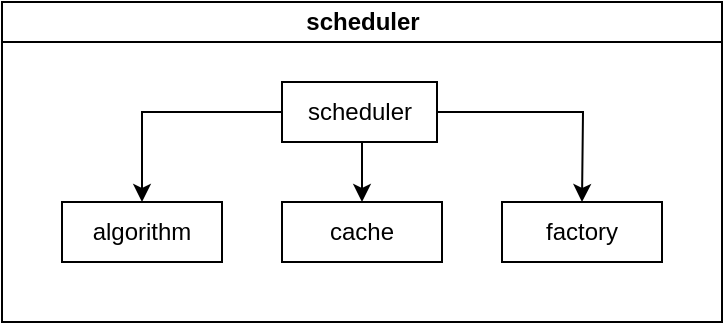 <mxfile version="13.8.6" type="github">
  <diagram id="prtHgNgQTEPvFCAcTncT" name="Page-1">
    <mxGraphModel dx="946" dy="591" grid="1" gridSize="10" guides="1" tooltips="1" connect="1" arrows="1" fold="1" page="1" pageScale="1" pageWidth="827" pageHeight="1169" math="0" shadow="0">
      <root>
        <mxCell id="0" />
        <mxCell id="1" parent="0" />
        <mxCell id="dNxyNK7c78bLwvsdeMH5-11" value="scheduler" style="swimlane;html=1;startSize=20;horizontal=1;containerType=tree;glass=0;" parent="1" vertex="1">
          <mxGeometry x="260" y="80" width="360" height="160" as="geometry" />
        </mxCell>
        <mxCell id="DKSQyU70Ulr9MfPjKsRb-8" style="edgeStyle=orthogonalEdgeStyle;rounded=0;orthogonalLoop=1;jettySize=auto;html=1;exitX=0.5;exitY=1;exitDx=0;exitDy=0;entryX=0.5;entryY=0;entryDx=0;entryDy=0;" parent="dNxyNK7c78bLwvsdeMH5-11" source="DKSQyU70Ulr9MfPjKsRb-2" target="DKSQyU70Ulr9MfPjKsRb-4" edge="1">
          <mxGeometry relative="1" as="geometry" />
        </mxCell>
        <mxCell id="DKSQyU70Ulr9MfPjKsRb-13" style="edgeStyle=orthogonalEdgeStyle;rounded=0;orthogonalLoop=1;jettySize=auto;html=1;exitX=1;exitY=0.5;exitDx=0;exitDy=0;entryX=0.5;entryY=0;entryDx=0;entryDy=0;" parent="dNxyNK7c78bLwvsdeMH5-11" source="DKSQyU70Ulr9MfPjKsRb-2" edge="1">
          <mxGeometry relative="1" as="geometry">
            <mxPoint x="290" y="100" as="targetPoint" />
          </mxGeometry>
        </mxCell>
        <mxCell id="DKSQyU70Ulr9MfPjKsRb-17" style="edgeStyle=orthogonalEdgeStyle;rounded=0;orthogonalLoop=1;jettySize=auto;html=1;exitX=0;exitY=0.5;exitDx=0;exitDy=0;entryX=0.5;entryY=0;entryDx=0;entryDy=0;" parent="dNxyNK7c78bLwvsdeMH5-11" source="DKSQyU70Ulr9MfPjKsRb-2" target="DKSQyU70Ulr9MfPjKsRb-3" edge="1">
          <mxGeometry relative="1" as="geometry" />
        </mxCell>
        <mxCell id="DKSQyU70Ulr9MfPjKsRb-2" value="scheduler" style="rounded=0;whiteSpace=wrap;html=1;" parent="dNxyNK7c78bLwvsdeMH5-11" vertex="1">
          <mxGeometry x="140" y="40" width="77.5" height="30" as="geometry" />
        </mxCell>
        <mxCell id="DKSQyU70Ulr9MfPjKsRb-3" value="algorithm" style="rounded=0;whiteSpace=wrap;html=1;" parent="dNxyNK7c78bLwvsdeMH5-11" vertex="1">
          <mxGeometry x="30" y="100" width="80" height="30" as="geometry" />
        </mxCell>
        <mxCell id="DKSQyU70Ulr9MfPjKsRb-4" value="cache" style="rounded=0;whiteSpace=wrap;html=1;" parent="dNxyNK7c78bLwvsdeMH5-11" vertex="1">
          <mxGeometry x="140" y="100" width="80" height="30" as="geometry" />
        </mxCell>
        <mxCell id="DKSQyU70Ulr9MfPjKsRb-5" value="factory" style="rounded=0;whiteSpace=wrap;html=1;" parent="dNxyNK7c78bLwvsdeMH5-11" vertex="1">
          <mxGeometry x="250" y="100" width="80" height="30" as="geometry" />
        </mxCell>
      </root>
    </mxGraphModel>
  </diagram>
</mxfile>
